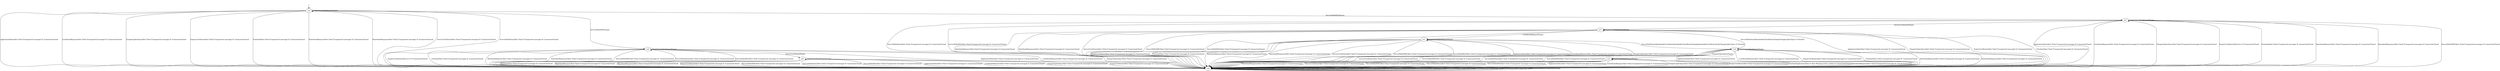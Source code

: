 digraph {

    __starts0 [label="" shape="none" width="s0" height="s0"];
__starts0 -> ss2
ss2
ss0
ss1
ss3
ss4
ss5
ss6
ss7
ss8
ss2 -> ss8 [label="ApplicationData/Alert Fatal (Unexpected message) & ConnectionClosed"]
ss2 -> ss2 [label="ApplicationDataEmpty/Empty"]
ss2 -> ss8 [label="CertificateRequest/Alert Fatal (Unexpected message) & ConnectionClosed"]
ss2 -> ss8 [label="ChangeCipherSpec/Alert Fatal (Unexpected message) & ConnectionClosed"]
ss2 -> ss8 [label="EmptyCertificate/Alert Fatal (Unexpected message) & ConnectionClosed"]
ss2 -> ss8 [label="Finished/Alert Fatal (Unexpected message) & ConnectionClosed"]
ss2 -> ss8 [label="HeartbeatRequest/Alert Fatal (Unexpected message) & ConnectionClosed"]
ss2 -> ss8 [label="HeartbeatResponse/Alert Fatal (Unexpected message) & ConnectionClosed"]
ss2 -> ss8 [label="ServerCertificate/Alert Fatal (Unexpected message) & ConnectionClosed"]
ss2 -> ss4 [label="ServerHelloDHE/Empty"]
ss2 -> ss8 [label="ServerHelloDone/Alert Fatal (Unexpected message) & ConnectionClosed"]
ss2 -> ss5 [label="ServerHelloRSA/Empty"]
ss0 -> ss8 [label="ApplicationData/Alert Fatal (Unexpected message) & ConnectionClosed"]
ss0 -> ss0 [label="ApplicationDataEmpty/Empty"]
ss0 -> ss8 [label="CertificateRequest/Alert Fatal (Unexpected message) & ConnectionClosed"]
ss0 -> ss8 [label="ChangeCipherSpec/Alert Fatal (Unexpected message) & ConnectionClosed"]
ss0 -> ss8 [label="EmptyCertificate/Alert Fatal (Unexpected message) & ConnectionClosed"]
ss0 -> ss8 [label="Finished/Alert Fatal (Unexpected message) & ConnectionClosed"]
ss0 -> ss8 [label="HeartbeatRequest/Alert Fatal (Unexpected message) & ConnectionClosed"]
ss0 -> ss8 [label="HeartbeatResponse/Alert Fatal (Unexpected message) & ConnectionClosed"]
ss0 -> ss8 [label="ServerCertificate/Alert Fatal (Unexpected message) & ConnectionClosed"]
ss0 -> ss8 [label="ServerHelloDHE/Alert Fatal (Unexpected message) & ConnectionClosed"]
ss0 -> ss8 [label="ServerHelloDone/Alert Fatal (Unexpected message) & ConnectionClosed"]
ss0 -> ss8 [label="ServerHelloRSA/Alert Fatal (Unexpected message) & ConnectionClosed"]
ss1 -> ss8 [label="ApplicationData/Alert Fatal (Unexpected message) & ConnectionClosed"]
ss1 -> ss1 [label="ApplicationDataEmpty/Empty"]
ss1 -> ss8 [label="CertificateRequest/Alert Fatal (Unexpected message) & ConnectionClosed"]
ss1 -> ss8 [label="ChangeCipherSpec/Alert Fatal (Unexpected message) & ConnectionClosed"]
ss1 -> ss8 [label="EmptyCertificate/Alert Fatal (Unexpected message) & ConnectionClosed"]
ss1 -> ss8 [label="Finished/Alert Fatal (Unexpected message) & ConnectionClosed"]
ss1 -> ss8 [label="HeartbeatRequest/Alert Fatal (Unexpected message) & ConnectionClosed"]
ss1 -> ss8 [label="HeartbeatResponse/Alert Fatal (Unexpected message) & ConnectionClosed"]
ss1 -> ss8 [label="ServerCertificate/Alert Fatal (Unexpected message) & ConnectionClosed"]
ss1 -> ss8 [label="ServerHelloDHE/Alert Fatal (Unexpected message) & ConnectionClosed"]
ss1 -> ss6 [label="ServerHelloDone/HandshakeCertificateHandshakeClientKeyExchangeHandshakeCertificateVerifyChangeCipherSpec & Finished"]
ss1 -> ss8 [label="ServerHelloRSA/Alert Fatal (Unexpected message) & ConnectionClosed"]
ss3 -> ss8 [label="ApplicationData/Alert Fatal (Unexpected message) & ConnectionClosed"]
ss3 -> ss3 [label="ApplicationDataEmpty/Empty"]
ss3 -> ss8 [label="CertificateRequest/Alert Fatal (Unexpected message) & ConnectionClosed"]
ss3 -> ss8 [label="ChangeCipherSpec/Alert Fatal (Unexpected message) & ConnectionClosed"]
ss3 -> ss8 [label="EmptyCertificate/Alert Fatal (Unexpected message) & ConnectionClosed"]
ss3 -> ss8 [label="Finished/ApplicationData & Alert Warning (Close notify) & ConnectionClosed"]
ss3 -> ss8 [label="HeartbeatRequest/Alert Fatal (Unexpected message) & ConnectionClosed"]
ss3 -> ss8 [label="HeartbeatResponse/Alert Fatal (Unexpected message) & ConnectionClosed"]
ss3 -> ss8 [label="ServerCertificate/Alert Fatal (Unexpected message) & ConnectionClosed"]
ss3 -> ss8 [label="ServerHelloDHE/Alert Fatal (Unexpected message) & ConnectionClosed"]
ss3 -> ss8 [label="ServerHelloDone/Alert Fatal (Unexpected message) & ConnectionClosed"]
ss3 -> ss8 [label="ServerHelloRSA/Alert Fatal (Unexpected message) & ConnectionClosed"]
ss4 -> ss8 [label="ApplicationData/Alert Fatal (Unexpected message) & ConnectionClosed"]
ss4 -> ss4 [label="ApplicationDataEmpty/Empty"]
ss4 -> ss8 [label="CertificateRequest/Alert Fatal (Unexpected message) & ConnectionClosed"]
ss4 -> ss8 [label="ChangeCipherSpec/Alert Fatal (Unexpected message) & ConnectionClosed"]
ss4 -> ss8 [label="EmptyCertificate/Alertss2.ss71ConnectionClosed"]
ss4 -> ss8 [label="Finished/Alert Fatal (Unexpected message) & ConnectionClosed"]
ss4 -> ss8 [label="HeartbeatRequest/Alert Fatal (Unexpected message) & ConnectionClosed"]
ss4 -> ss8 [label="HeartbeatResponse/Alert Fatal (Unexpected message) & ConnectionClosed"]
ss4 -> ss0 [label="ServerCertificate/Empty"]
ss4 -> ss8 [label="ServerHelloDHE/Alert Fatal (Unexpected message) & ConnectionClosed"]
ss4 -> ss8 [label="ServerHelloDone/Alert Fatal (Unexpected message) & ConnectionClosed"]
ss4 -> ss8 [label="ServerHelloRSA/Alert Fatal (Unexpected message) & ConnectionClosed"]
ss5 -> ss8 [label="ApplicationData/Alert Fatal (Unexpected message) & ConnectionClosed"]
ss5 -> ss5 [label="ApplicationDataEmpty/Empty"]
ss5 -> ss8 [label="CertificateRequest/Alert Fatal (Unexpected message) & ConnectionClosed"]
ss5 -> ss8 [label="ChangeCipherSpec/Alert Fatal (Unexpected message) & ConnectionClosed"]
ss5 -> ss8 [label="EmptyCertificate/Alertss2.ss71ConnectionClosed"]
ss5 -> ss8 [label="Finished/Alert Fatal (Unexpected message) & ConnectionClosed"]
ss5 -> ss8 [label="HeartbeatRequest/Alert Fatal (Unexpected message) & ConnectionClosed"]
ss5 -> ss8 [label="HeartbeatResponse/Alert Fatal (Unexpected message) & ConnectionClosed"]
ss5 -> ss7 [label="ServerCertificate/Empty"]
ss5 -> ss8 [label="ServerHelloDHE/Alert Fatal (Unexpected message) & ConnectionClosed"]
ss5 -> ss8 [label="ServerHelloDone/Alert Fatal (Unexpected message) & ConnectionClosed"]
ss5 -> ss8 [label="ServerHelloRSA/Alert Fatal (Unexpected message) & ConnectionClosed"]
ss6 -> ss8 [label="ApplicationData/Alert Fatal (Unexpected message) & ConnectionClosed"]
ss6 -> ss6 [label="ApplicationDataEmpty/Empty"]
ss6 -> ss8 [label="CertificateRequest/Alert Fatal (Unexpected message) & ConnectionClosed"]
ss6 -> ss3 [label="ChangeCipherSpec/Empty"]
ss6 -> ss8 [label="EmptyCertificate/Alert Fatal (Unexpected message) & ConnectionClosed"]
ss6 -> ss8 [label="Finished/Alert Fatal (Unexpected message) & ConnectionClosed"]
ss6 -> ss8 [label="HeartbeatRequest/Alert Fatal (Unexpected message) & ConnectionClosed"]
ss6 -> ss8 [label="HeartbeatResponse/Alert Fatal (Unexpected message) & ConnectionClosed"]
ss6 -> ss8 [label="ServerCertificate/Alert Fatal (Unexpected message) & ConnectionClosed"]
ss6 -> ss8 [label="ServerHelloDHE/Alert Fatal (Unexpected message) & ConnectionClosed"]
ss6 -> ss8 [label="ServerHelloDone/Alert Fatal (Unexpected message) & ConnectionClosed"]
ss6 -> ss8 [label="ServerHelloRSA/Alert Fatal (Unexpected message) & ConnectionClosed"]
ss7 -> ss8 [label="ApplicationData/Alert Fatal (Unexpected message) & ConnectionClosed"]
ss7 -> ss7 [label="ApplicationDataEmpty/Empty"]
ss7 -> ss1 [label="CertificateRequest/Empty"]
ss7 -> ss8 [label="ChangeCipherSpec/Alert Fatal (Unexpected message) & ConnectionClosed"]
ss7 -> ss8 [label="EmptyCertificate/Alert Fatal (Unexpected message) & ConnectionClosed"]
ss7 -> ss8 [label="Finished/Alert Fatal (Unexpected message) & ConnectionClosed"]
ss7 -> ss8 [label="HeartbeatRequest/Alert Fatal (Unexpected message) & ConnectionClosed"]
ss7 -> ss8 [label="HeartbeatResponse/Alert Fatal (Unexpected message) & ConnectionClosed"]
ss7 -> ss8 [label="ServerCertificate/Alert Fatal (Unexpected message) & ConnectionClosed"]
ss7 -> ss8 [label="ServerHelloDHE/Alert Fatal (Unexpected message) & ConnectionClosed"]
ss7 -> ss6 [label="ServerHelloDone/HandshakeClientKeyExchangeChangeCipherSpec & Finished"]
ss7 -> ss8 [label="ServerHelloRSA/Alert Fatal (Unexpected message) & ConnectionClosed"]
ss8 -> ss8 [label="ApplicationData/ConnectionClosed"]
ss8 -> ss8 [label="ApplicationDataEmpty/ConnectionClosed"]
ss8 -> ss8 [label="CertificateRequest/ConnectionClosed"]
ss8 -> ss8 [label="ChangeCipherSpec/ConnectionClosed"]
ss8 -> ss8 [label="EmptyCertificate/ConnectionClosed"]
ss8 -> ss8 [label="Finished/ConnectionClosed"]
ss8 -> ss8 [label="HeartbeatRequest/ConnectionClosed"]
ss8 -> ss8 [label="HeartbeatResponse/ConnectionClosed"]
ss8 -> ss8 [label="ServerCertificate/ConnectionClosed"]
ss8 -> ss8 [label="ServerHelloDHE/ConnectionClosed"]
ss8 -> ss8 [label="ServerHelloDone/ConnectionClosed"]
ss8 -> ss8 [label="ServerHelloRSA/ConnectionClosed"]
}
